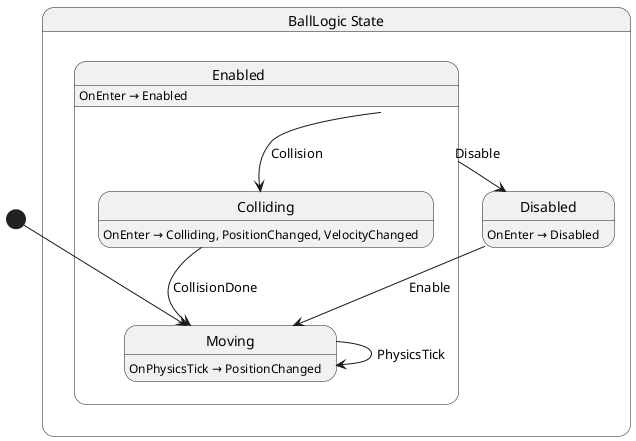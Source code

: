 @startuml BallLogic
state "BallLogic State" as test_ball_logic_BallLogic_State {
  state "Disabled" as test_ball_logic_BallLogic_State_Disabled
  state "Enabled" as test_ball_logic_BallLogic_State_Enabled {
    state "Colliding" as test_ball_logic_BallLogic_State_Colliding
    state "Moving" as test_ball_logic_BallLogic_State_Moving
  }
}

test_ball_logic_BallLogic_State_Colliding --> test_ball_logic_BallLogic_State_Moving : CollisionDone
test_ball_logic_BallLogic_State_Disabled --> test_ball_logic_BallLogic_State_Moving : Enable
test_ball_logic_BallLogic_State_Enabled --> test_ball_logic_BallLogic_State_Colliding : Collision
test_ball_logic_BallLogic_State_Enabled --> test_ball_logic_BallLogic_State_Disabled : Disable
test_ball_logic_BallLogic_State_Moving --> test_ball_logic_BallLogic_State_Moving : PhysicsTick

test_ball_logic_BallLogic_State_Colliding : OnEnter → Colliding, PositionChanged, VelocityChanged
test_ball_logic_BallLogic_State_Disabled : OnEnter → Disabled
test_ball_logic_BallLogic_State_Enabled : OnEnter → Enabled
test_ball_logic_BallLogic_State_Moving : OnPhysicsTick → PositionChanged

[*] --> test_ball_logic_BallLogic_State_Moving
@enduml